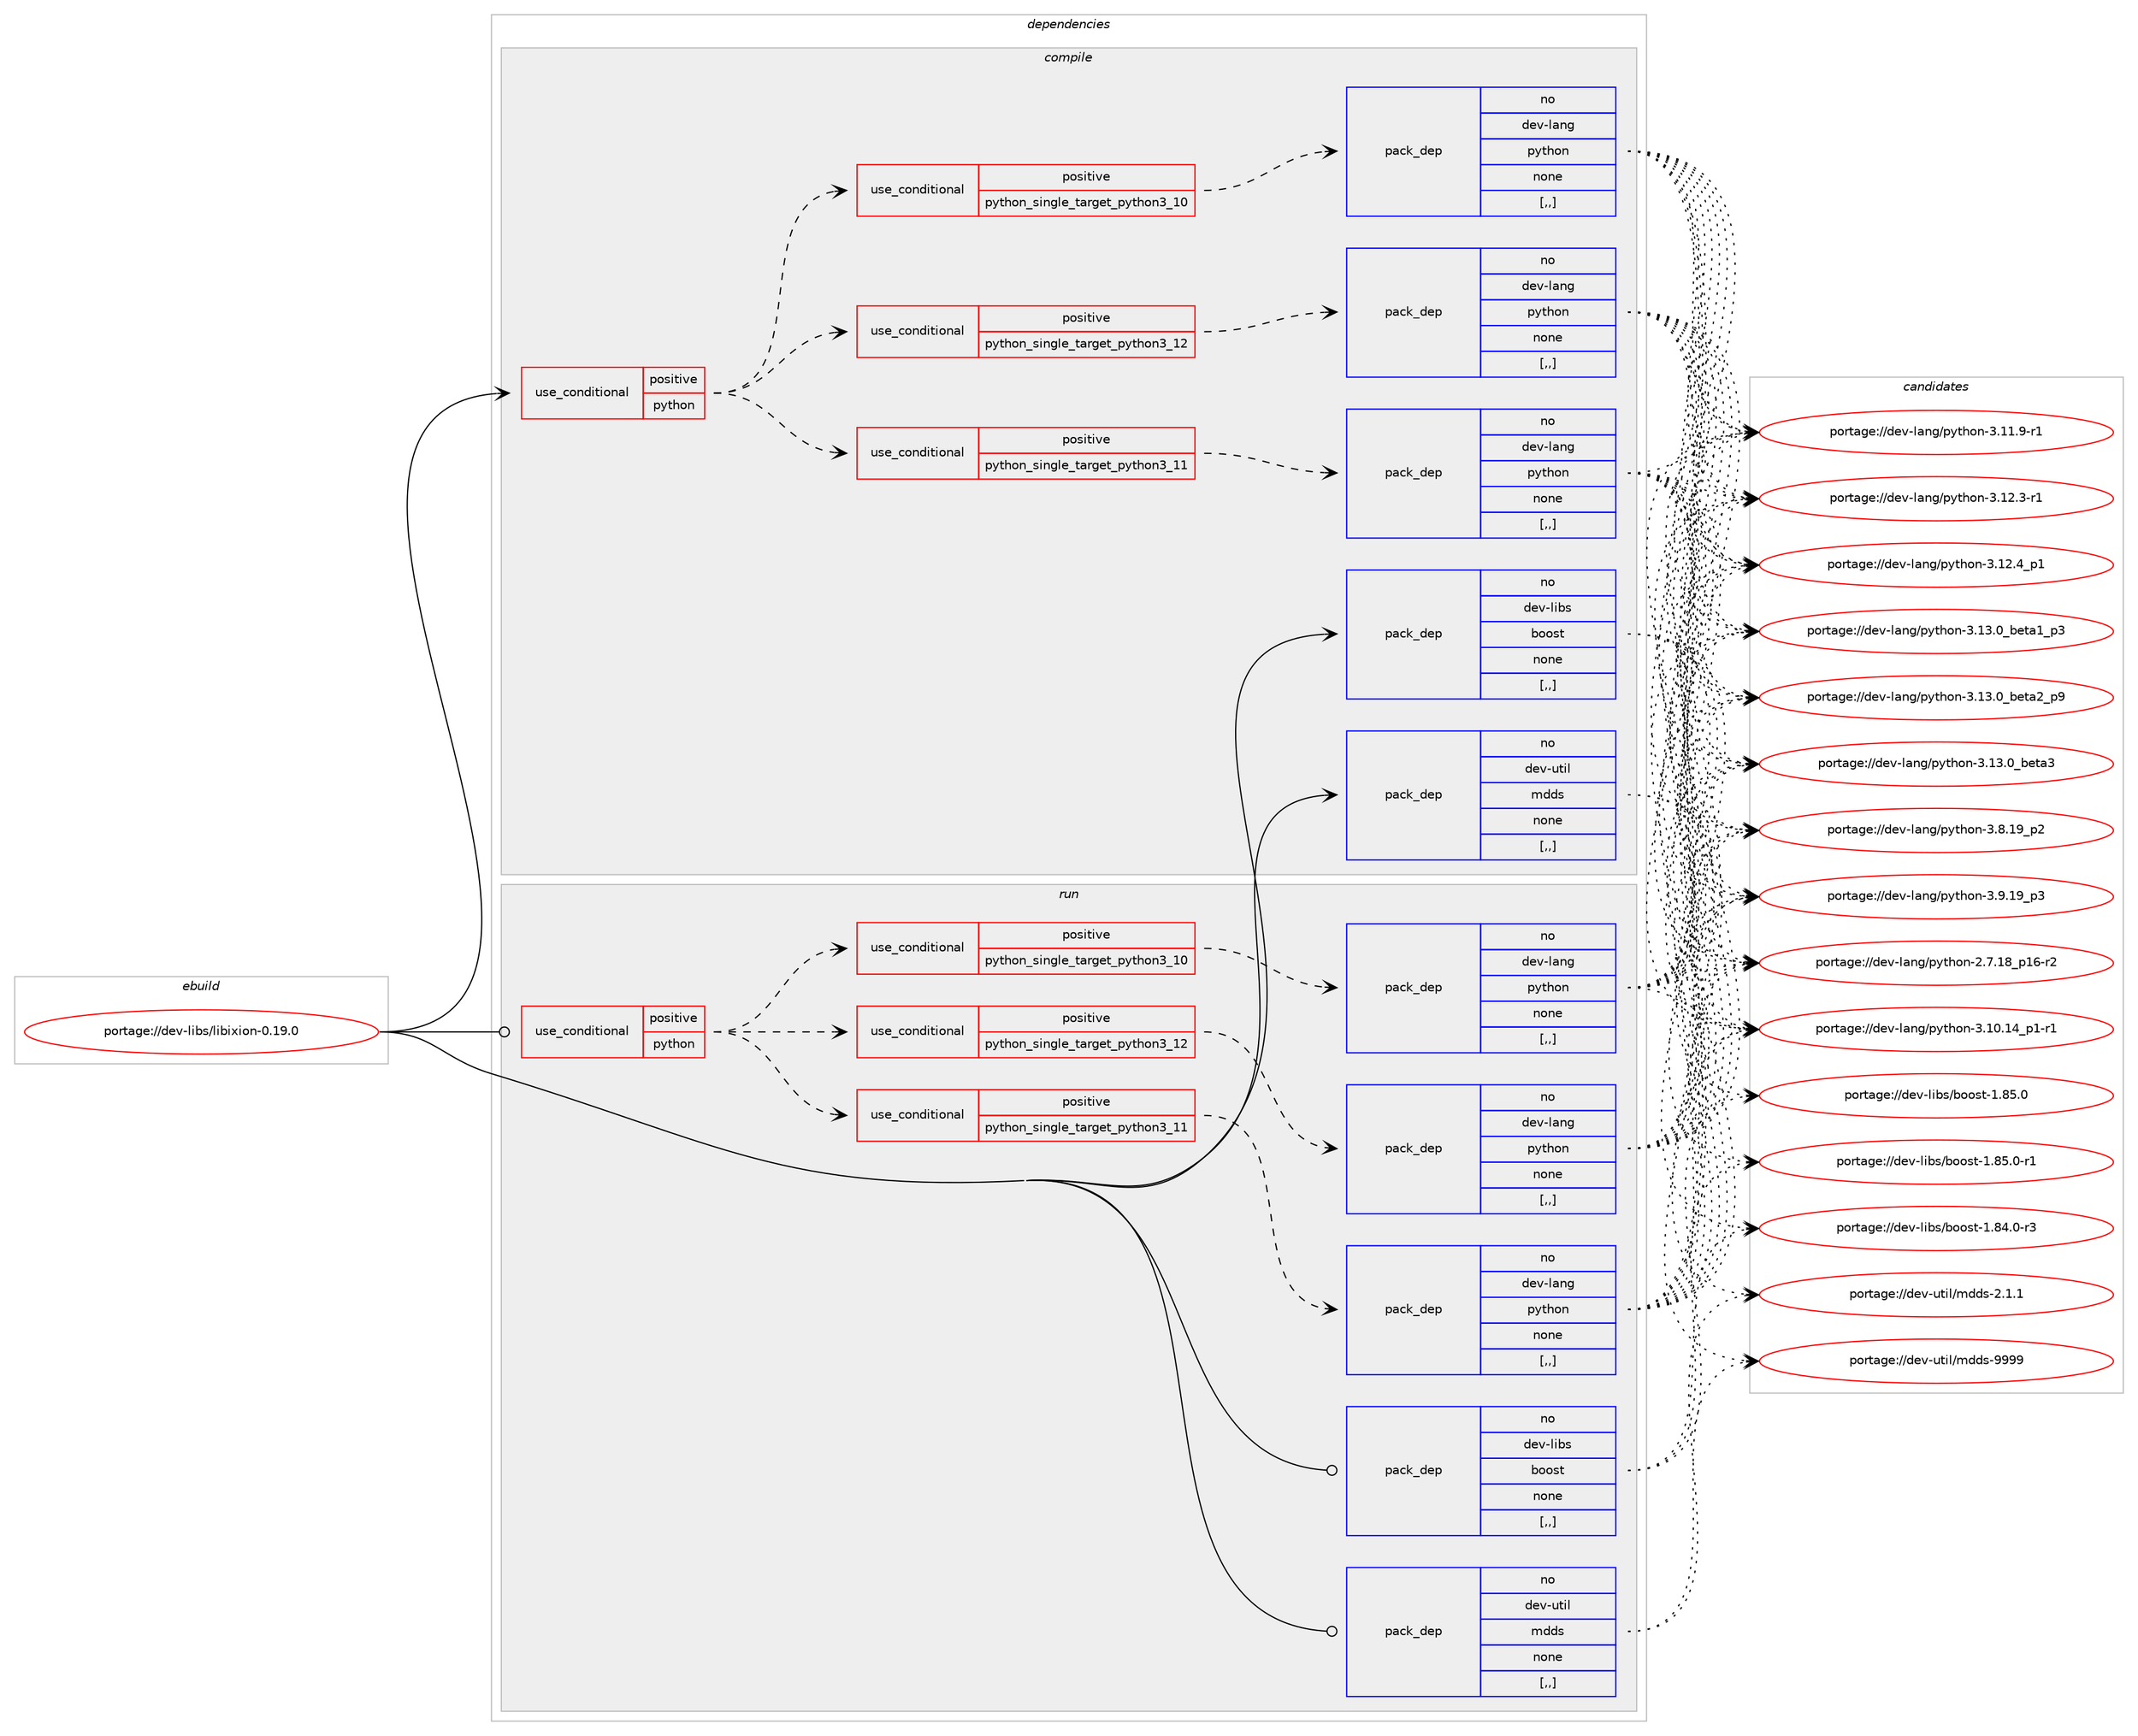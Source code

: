 digraph prolog {

# *************
# Graph options
# *************

newrank=true;
concentrate=true;
compound=true;
graph [rankdir=LR,fontname=Helvetica,fontsize=10,ranksep=1.5];#, ranksep=2.5, nodesep=0.2];
edge  [arrowhead=vee];
node  [fontname=Helvetica,fontsize=10];

# **********
# The ebuild
# **********

subgraph cluster_leftcol {
color=gray;
rank=same;
label=<<i>ebuild</i>>;
id [label="portage://dev-libs/libixion-0.19.0", color=red, width=4, href="../dev-libs/libixion-0.19.0.svg"];
}

# ****************
# The dependencies
# ****************

subgraph cluster_midcol {
color=gray;
label=<<i>dependencies</i>>;
subgraph cluster_compile {
fillcolor="#eeeeee";
style=filled;
label=<<i>compile</i>>;
subgraph cond26143 {
dependency107556 [label=<<TABLE BORDER="0" CELLBORDER="1" CELLSPACING="0" CELLPADDING="4"><TR><TD ROWSPAN="3" CELLPADDING="10">use_conditional</TD></TR><TR><TD>positive</TD></TR><TR><TD>python</TD></TR></TABLE>>, shape=none, color=red];
subgraph cond26144 {
dependency107557 [label=<<TABLE BORDER="0" CELLBORDER="1" CELLSPACING="0" CELLPADDING="4"><TR><TD ROWSPAN="3" CELLPADDING="10">use_conditional</TD></TR><TR><TD>positive</TD></TR><TR><TD>python_single_target_python3_10</TD></TR></TABLE>>, shape=none, color=red];
subgraph pack80254 {
dependency107558 [label=<<TABLE BORDER="0" CELLBORDER="1" CELLSPACING="0" CELLPADDING="4" WIDTH="220"><TR><TD ROWSPAN="6" CELLPADDING="30">pack_dep</TD></TR><TR><TD WIDTH="110">no</TD></TR><TR><TD>dev-lang</TD></TR><TR><TD>python</TD></TR><TR><TD>none</TD></TR><TR><TD>[,,]</TD></TR></TABLE>>, shape=none, color=blue];
}
dependency107557:e -> dependency107558:w [weight=20,style="dashed",arrowhead="vee"];
}
dependency107556:e -> dependency107557:w [weight=20,style="dashed",arrowhead="vee"];
subgraph cond26145 {
dependency107559 [label=<<TABLE BORDER="0" CELLBORDER="1" CELLSPACING="0" CELLPADDING="4"><TR><TD ROWSPAN="3" CELLPADDING="10">use_conditional</TD></TR><TR><TD>positive</TD></TR><TR><TD>python_single_target_python3_11</TD></TR></TABLE>>, shape=none, color=red];
subgraph pack80255 {
dependency107560 [label=<<TABLE BORDER="0" CELLBORDER="1" CELLSPACING="0" CELLPADDING="4" WIDTH="220"><TR><TD ROWSPAN="6" CELLPADDING="30">pack_dep</TD></TR><TR><TD WIDTH="110">no</TD></TR><TR><TD>dev-lang</TD></TR><TR><TD>python</TD></TR><TR><TD>none</TD></TR><TR><TD>[,,]</TD></TR></TABLE>>, shape=none, color=blue];
}
dependency107559:e -> dependency107560:w [weight=20,style="dashed",arrowhead="vee"];
}
dependency107556:e -> dependency107559:w [weight=20,style="dashed",arrowhead="vee"];
subgraph cond26146 {
dependency107561 [label=<<TABLE BORDER="0" CELLBORDER="1" CELLSPACING="0" CELLPADDING="4"><TR><TD ROWSPAN="3" CELLPADDING="10">use_conditional</TD></TR><TR><TD>positive</TD></TR><TR><TD>python_single_target_python3_12</TD></TR></TABLE>>, shape=none, color=red];
subgraph pack80256 {
dependency107562 [label=<<TABLE BORDER="0" CELLBORDER="1" CELLSPACING="0" CELLPADDING="4" WIDTH="220"><TR><TD ROWSPAN="6" CELLPADDING="30">pack_dep</TD></TR><TR><TD WIDTH="110">no</TD></TR><TR><TD>dev-lang</TD></TR><TR><TD>python</TD></TR><TR><TD>none</TD></TR><TR><TD>[,,]</TD></TR></TABLE>>, shape=none, color=blue];
}
dependency107561:e -> dependency107562:w [weight=20,style="dashed",arrowhead="vee"];
}
dependency107556:e -> dependency107561:w [weight=20,style="dashed",arrowhead="vee"];
}
id:e -> dependency107556:w [weight=20,style="solid",arrowhead="vee"];
subgraph pack80257 {
dependency107563 [label=<<TABLE BORDER="0" CELLBORDER="1" CELLSPACING="0" CELLPADDING="4" WIDTH="220"><TR><TD ROWSPAN="6" CELLPADDING="30">pack_dep</TD></TR><TR><TD WIDTH="110">no</TD></TR><TR><TD>dev-libs</TD></TR><TR><TD>boost</TD></TR><TR><TD>none</TD></TR><TR><TD>[,,]</TD></TR></TABLE>>, shape=none, color=blue];
}
id:e -> dependency107563:w [weight=20,style="solid",arrowhead="vee"];
subgraph pack80258 {
dependency107564 [label=<<TABLE BORDER="0" CELLBORDER="1" CELLSPACING="0" CELLPADDING="4" WIDTH="220"><TR><TD ROWSPAN="6" CELLPADDING="30">pack_dep</TD></TR><TR><TD WIDTH="110">no</TD></TR><TR><TD>dev-util</TD></TR><TR><TD>mdds</TD></TR><TR><TD>none</TD></TR><TR><TD>[,,]</TD></TR></TABLE>>, shape=none, color=blue];
}
id:e -> dependency107564:w [weight=20,style="solid",arrowhead="vee"];
}
subgraph cluster_compileandrun {
fillcolor="#eeeeee";
style=filled;
label=<<i>compile and run</i>>;
}
subgraph cluster_run {
fillcolor="#eeeeee";
style=filled;
label=<<i>run</i>>;
subgraph cond26147 {
dependency107565 [label=<<TABLE BORDER="0" CELLBORDER="1" CELLSPACING="0" CELLPADDING="4"><TR><TD ROWSPAN="3" CELLPADDING="10">use_conditional</TD></TR><TR><TD>positive</TD></TR><TR><TD>python</TD></TR></TABLE>>, shape=none, color=red];
subgraph cond26148 {
dependency107566 [label=<<TABLE BORDER="0" CELLBORDER="1" CELLSPACING="0" CELLPADDING="4"><TR><TD ROWSPAN="3" CELLPADDING="10">use_conditional</TD></TR><TR><TD>positive</TD></TR><TR><TD>python_single_target_python3_10</TD></TR></TABLE>>, shape=none, color=red];
subgraph pack80259 {
dependency107567 [label=<<TABLE BORDER="0" CELLBORDER="1" CELLSPACING="0" CELLPADDING="4" WIDTH="220"><TR><TD ROWSPAN="6" CELLPADDING="30">pack_dep</TD></TR><TR><TD WIDTH="110">no</TD></TR><TR><TD>dev-lang</TD></TR><TR><TD>python</TD></TR><TR><TD>none</TD></TR><TR><TD>[,,]</TD></TR></TABLE>>, shape=none, color=blue];
}
dependency107566:e -> dependency107567:w [weight=20,style="dashed",arrowhead="vee"];
}
dependency107565:e -> dependency107566:w [weight=20,style="dashed",arrowhead="vee"];
subgraph cond26149 {
dependency107568 [label=<<TABLE BORDER="0" CELLBORDER="1" CELLSPACING="0" CELLPADDING="4"><TR><TD ROWSPAN="3" CELLPADDING="10">use_conditional</TD></TR><TR><TD>positive</TD></TR><TR><TD>python_single_target_python3_11</TD></TR></TABLE>>, shape=none, color=red];
subgraph pack80260 {
dependency107569 [label=<<TABLE BORDER="0" CELLBORDER="1" CELLSPACING="0" CELLPADDING="4" WIDTH="220"><TR><TD ROWSPAN="6" CELLPADDING="30">pack_dep</TD></TR><TR><TD WIDTH="110">no</TD></TR><TR><TD>dev-lang</TD></TR><TR><TD>python</TD></TR><TR><TD>none</TD></TR><TR><TD>[,,]</TD></TR></TABLE>>, shape=none, color=blue];
}
dependency107568:e -> dependency107569:w [weight=20,style="dashed",arrowhead="vee"];
}
dependency107565:e -> dependency107568:w [weight=20,style="dashed",arrowhead="vee"];
subgraph cond26150 {
dependency107570 [label=<<TABLE BORDER="0" CELLBORDER="1" CELLSPACING="0" CELLPADDING="4"><TR><TD ROWSPAN="3" CELLPADDING="10">use_conditional</TD></TR><TR><TD>positive</TD></TR><TR><TD>python_single_target_python3_12</TD></TR></TABLE>>, shape=none, color=red];
subgraph pack80261 {
dependency107571 [label=<<TABLE BORDER="0" CELLBORDER="1" CELLSPACING="0" CELLPADDING="4" WIDTH="220"><TR><TD ROWSPAN="6" CELLPADDING="30">pack_dep</TD></TR><TR><TD WIDTH="110">no</TD></TR><TR><TD>dev-lang</TD></TR><TR><TD>python</TD></TR><TR><TD>none</TD></TR><TR><TD>[,,]</TD></TR></TABLE>>, shape=none, color=blue];
}
dependency107570:e -> dependency107571:w [weight=20,style="dashed",arrowhead="vee"];
}
dependency107565:e -> dependency107570:w [weight=20,style="dashed",arrowhead="vee"];
}
id:e -> dependency107565:w [weight=20,style="solid",arrowhead="odot"];
subgraph pack80262 {
dependency107572 [label=<<TABLE BORDER="0" CELLBORDER="1" CELLSPACING="0" CELLPADDING="4" WIDTH="220"><TR><TD ROWSPAN="6" CELLPADDING="30">pack_dep</TD></TR><TR><TD WIDTH="110">no</TD></TR><TR><TD>dev-libs</TD></TR><TR><TD>boost</TD></TR><TR><TD>none</TD></TR><TR><TD>[,,]</TD></TR></TABLE>>, shape=none, color=blue];
}
id:e -> dependency107572:w [weight=20,style="solid",arrowhead="odot"];
subgraph pack80263 {
dependency107573 [label=<<TABLE BORDER="0" CELLBORDER="1" CELLSPACING="0" CELLPADDING="4" WIDTH="220"><TR><TD ROWSPAN="6" CELLPADDING="30">pack_dep</TD></TR><TR><TD WIDTH="110">no</TD></TR><TR><TD>dev-util</TD></TR><TR><TD>mdds</TD></TR><TR><TD>none</TD></TR><TR><TD>[,,]</TD></TR></TABLE>>, shape=none, color=blue];
}
id:e -> dependency107573:w [weight=20,style="solid",arrowhead="odot"];
}
}

# **************
# The candidates
# **************

subgraph cluster_choices {
rank=same;
color=gray;
label=<<i>candidates</i>>;

subgraph choice80254 {
color=black;
nodesep=1;
choice100101118451089711010347112121116104111110455046554649569511249544511450 [label="portage://dev-lang/python-2.7.18_p16-r2", color=red, width=4,href="../dev-lang/python-2.7.18_p16-r2.svg"];
choice100101118451089711010347112121116104111110455146494846495295112494511449 [label="portage://dev-lang/python-3.10.14_p1-r1", color=red, width=4,href="../dev-lang/python-3.10.14_p1-r1.svg"];
choice100101118451089711010347112121116104111110455146494946574511449 [label="portage://dev-lang/python-3.11.9-r1", color=red, width=4,href="../dev-lang/python-3.11.9-r1.svg"];
choice100101118451089711010347112121116104111110455146495046514511449 [label="portage://dev-lang/python-3.12.3-r1", color=red, width=4,href="../dev-lang/python-3.12.3-r1.svg"];
choice100101118451089711010347112121116104111110455146495046529511249 [label="portage://dev-lang/python-3.12.4_p1", color=red, width=4,href="../dev-lang/python-3.12.4_p1.svg"];
choice10010111845108971101034711212111610411111045514649514648959810111697499511251 [label="portage://dev-lang/python-3.13.0_beta1_p3", color=red, width=4,href="../dev-lang/python-3.13.0_beta1_p3.svg"];
choice10010111845108971101034711212111610411111045514649514648959810111697509511257 [label="portage://dev-lang/python-3.13.0_beta2_p9", color=red, width=4,href="../dev-lang/python-3.13.0_beta2_p9.svg"];
choice1001011184510897110103471121211161041111104551464951464895981011169751 [label="portage://dev-lang/python-3.13.0_beta3", color=red, width=4,href="../dev-lang/python-3.13.0_beta3.svg"];
choice100101118451089711010347112121116104111110455146564649579511250 [label="portage://dev-lang/python-3.8.19_p2", color=red, width=4,href="../dev-lang/python-3.8.19_p2.svg"];
choice100101118451089711010347112121116104111110455146574649579511251 [label="portage://dev-lang/python-3.9.19_p3", color=red, width=4,href="../dev-lang/python-3.9.19_p3.svg"];
dependency107558:e -> choice100101118451089711010347112121116104111110455046554649569511249544511450:w [style=dotted,weight="100"];
dependency107558:e -> choice100101118451089711010347112121116104111110455146494846495295112494511449:w [style=dotted,weight="100"];
dependency107558:e -> choice100101118451089711010347112121116104111110455146494946574511449:w [style=dotted,weight="100"];
dependency107558:e -> choice100101118451089711010347112121116104111110455146495046514511449:w [style=dotted,weight="100"];
dependency107558:e -> choice100101118451089711010347112121116104111110455146495046529511249:w [style=dotted,weight="100"];
dependency107558:e -> choice10010111845108971101034711212111610411111045514649514648959810111697499511251:w [style=dotted,weight="100"];
dependency107558:e -> choice10010111845108971101034711212111610411111045514649514648959810111697509511257:w [style=dotted,weight="100"];
dependency107558:e -> choice1001011184510897110103471121211161041111104551464951464895981011169751:w [style=dotted,weight="100"];
dependency107558:e -> choice100101118451089711010347112121116104111110455146564649579511250:w [style=dotted,weight="100"];
dependency107558:e -> choice100101118451089711010347112121116104111110455146574649579511251:w [style=dotted,weight="100"];
}
subgraph choice80255 {
color=black;
nodesep=1;
choice100101118451089711010347112121116104111110455046554649569511249544511450 [label="portage://dev-lang/python-2.7.18_p16-r2", color=red, width=4,href="../dev-lang/python-2.7.18_p16-r2.svg"];
choice100101118451089711010347112121116104111110455146494846495295112494511449 [label="portage://dev-lang/python-3.10.14_p1-r1", color=red, width=4,href="../dev-lang/python-3.10.14_p1-r1.svg"];
choice100101118451089711010347112121116104111110455146494946574511449 [label="portage://dev-lang/python-3.11.9-r1", color=red, width=4,href="../dev-lang/python-3.11.9-r1.svg"];
choice100101118451089711010347112121116104111110455146495046514511449 [label="portage://dev-lang/python-3.12.3-r1", color=red, width=4,href="../dev-lang/python-3.12.3-r1.svg"];
choice100101118451089711010347112121116104111110455146495046529511249 [label="portage://dev-lang/python-3.12.4_p1", color=red, width=4,href="../dev-lang/python-3.12.4_p1.svg"];
choice10010111845108971101034711212111610411111045514649514648959810111697499511251 [label="portage://dev-lang/python-3.13.0_beta1_p3", color=red, width=4,href="../dev-lang/python-3.13.0_beta1_p3.svg"];
choice10010111845108971101034711212111610411111045514649514648959810111697509511257 [label="portage://dev-lang/python-3.13.0_beta2_p9", color=red, width=4,href="../dev-lang/python-3.13.0_beta2_p9.svg"];
choice1001011184510897110103471121211161041111104551464951464895981011169751 [label="portage://dev-lang/python-3.13.0_beta3", color=red, width=4,href="../dev-lang/python-3.13.0_beta3.svg"];
choice100101118451089711010347112121116104111110455146564649579511250 [label="portage://dev-lang/python-3.8.19_p2", color=red, width=4,href="../dev-lang/python-3.8.19_p2.svg"];
choice100101118451089711010347112121116104111110455146574649579511251 [label="portage://dev-lang/python-3.9.19_p3", color=red, width=4,href="../dev-lang/python-3.9.19_p3.svg"];
dependency107560:e -> choice100101118451089711010347112121116104111110455046554649569511249544511450:w [style=dotted,weight="100"];
dependency107560:e -> choice100101118451089711010347112121116104111110455146494846495295112494511449:w [style=dotted,weight="100"];
dependency107560:e -> choice100101118451089711010347112121116104111110455146494946574511449:w [style=dotted,weight="100"];
dependency107560:e -> choice100101118451089711010347112121116104111110455146495046514511449:w [style=dotted,weight="100"];
dependency107560:e -> choice100101118451089711010347112121116104111110455146495046529511249:w [style=dotted,weight="100"];
dependency107560:e -> choice10010111845108971101034711212111610411111045514649514648959810111697499511251:w [style=dotted,weight="100"];
dependency107560:e -> choice10010111845108971101034711212111610411111045514649514648959810111697509511257:w [style=dotted,weight="100"];
dependency107560:e -> choice1001011184510897110103471121211161041111104551464951464895981011169751:w [style=dotted,weight="100"];
dependency107560:e -> choice100101118451089711010347112121116104111110455146564649579511250:w [style=dotted,weight="100"];
dependency107560:e -> choice100101118451089711010347112121116104111110455146574649579511251:w [style=dotted,weight="100"];
}
subgraph choice80256 {
color=black;
nodesep=1;
choice100101118451089711010347112121116104111110455046554649569511249544511450 [label="portage://dev-lang/python-2.7.18_p16-r2", color=red, width=4,href="../dev-lang/python-2.7.18_p16-r2.svg"];
choice100101118451089711010347112121116104111110455146494846495295112494511449 [label="portage://dev-lang/python-3.10.14_p1-r1", color=red, width=4,href="../dev-lang/python-3.10.14_p1-r1.svg"];
choice100101118451089711010347112121116104111110455146494946574511449 [label="portage://dev-lang/python-3.11.9-r1", color=red, width=4,href="../dev-lang/python-3.11.9-r1.svg"];
choice100101118451089711010347112121116104111110455146495046514511449 [label="portage://dev-lang/python-3.12.3-r1", color=red, width=4,href="../dev-lang/python-3.12.3-r1.svg"];
choice100101118451089711010347112121116104111110455146495046529511249 [label="portage://dev-lang/python-3.12.4_p1", color=red, width=4,href="../dev-lang/python-3.12.4_p1.svg"];
choice10010111845108971101034711212111610411111045514649514648959810111697499511251 [label="portage://dev-lang/python-3.13.0_beta1_p3", color=red, width=4,href="../dev-lang/python-3.13.0_beta1_p3.svg"];
choice10010111845108971101034711212111610411111045514649514648959810111697509511257 [label="portage://dev-lang/python-3.13.0_beta2_p9", color=red, width=4,href="../dev-lang/python-3.13.0_beta2_p9.svg"];
choice1001011184510897110103471121211161041111104551464951464895981011169751 [label="portage://dev-lang/python-3.13.0_beta3", color=red, width=4,href="../dev-lang/python-3.13.0_beta3.svg"];
choice100101118451089711010347112121116104111110455146564649579511250 [label="portage://dev-lang/python-3.8.19_p2", color=red, width=4,href="../dev-lang/python-3.8.19_p2.svg"];
choice100101118451089711010347112121116104111110455146574649579511251 [label="portage://dev-lang/python-3.9.19_p3", color=red, width=4,href="../dev-lang/python-3.9.19_p3.svg"];
dependency107562:e -> choice100101118451089711010347112121116104111110455046554649569511249544511450:w [style=dotted,weight="100"];
dependency107562:e -> choice100101118451089711010347112121116104111110455146494846495295112494511449:w [style=dotted,weight="100"];
dependency107562:e -> choice100101118451089711010347112121116104111110455146494946574511449:w [style=dotted,weight="100"];
dependency107562:e -> choice100101118451089711010347112121116104111110455146495046514511449:w [style=dotted,weight="100"];
dependency107562:e -> choice100101118451089711010347112121116104111110455146495046529511249:w [style=dotted,weight="100"];
dependency107562:e -> choice10010111845108971101034711212111610411111045514649514648959810111697499511251:w [style=dotted,weight="100"];
dependency107562:e -> choice10010111845108971101034711212111610411111045514649514648959810111697509511257:w [style=dotted,weight="100"];
dependency107562:e -> choice1001011184510897110103471121211161041111104551464951464895981011169751:w [style=dotted,weight="100"];
dependency107562:e -> choice100101118451089711010347112121116104111110455146564649579511250:w [style=dotted,weight="100"];
dependency107562:e -> choice100101118451089711010347112121116104111110455146574649579511251:w [style=dotted,weight="100"];
}
subgraph choice80257 {
color=black;
nodesep=1;
choice10010111845108105981154798111111115116454946565246484511451 [label="portage://dev-libs/boost-1.84.0-r3", color=red, width=4,href="../dev-libs/boost-1.84.0-r3.svg"];
choice1001011184510810598115479811111111511645494656534648 [label="portage://dev-libs/boost-1.85.0", color=red, width=4,href="../dev-libs/boost-1.85.0.svg"];
choice10010111845108105981154798111111115116454946565346484511449 [label="portage://dev-libs/boost-1.85.0-r1", color=red, width=4,href="../dev-libs/boost-1.85.0-r1.svg"];
dependency107563:e -> choice10010111845108105981154798111111115116454946565246484511451:w [style=dotted,weight="100"];
dependency107563:e -> choice1001011184510810598115479811111111511645494656534648:w [style=dotted,weight="100"];
dependency107563:e -> choice10010111845108105981154798111111115116454946565346484511449:w [style=dotted,weight="100"];
}
subgraph choice80258 {
color=black;
nodesep=1;
choice1001011184511711610510847109100100115455046494649 [label="portage://dev-util/mdds-2.1.1", color=red, width=4,href="../dev-util/mdds-2.1.1.svg"];
choice10010111845117116105108471091001001154557575757 [label="portage://dev-util/mdds-9999", color=red, width=4,href="../dev-util/mdds-9999.svg"];
dependency107564:e -> choice1001011184511711610510847109100100115455046494649:w [style=dotted,weight="100"];
dependency107564:e -> choice10010111845117116105108471091001001154557575757:w [style=dotted,weight="100"];
}
subgraph choice80259 {
color=black;
nodesep=1;
choice100101118451089711010347112121116104111110455046554649569511249544511450 [label="portage://dev-lang/python-2.7.18_p16-r2", color=red, width=4,href="../dev-lang/python-2.7.18_p16-r2.svg"];
choice100101118451089711010347112121116104111110455146494846495295112494511449 [label="portage://dev-lang/python-3.10.14_p1-r1", color=red, width=4,href="../dev-lang/python-3.10.14_p1-r1.svg"];
choice100101118451089711010347112121116104111110455146494946574511449 [label="portage://dev-lang/python-3.11.9-r1", color=red, width=4,href="../dev-lang/python-3.11.9-r1.svg"];
choice100101118451089711010347112121116104111110455146495046514511449 [label="portage://dev-lang/python-3.12.3-r1", color=red, width=4,href="../dev-lang/python-3.12.3-r1.svg"];
choice100101118451089711010347112121116104111110455146495046529511249 [label="portage://dev-lang/python-3.12.4_p1", color=red, width=4,href="../dev-lang/python-3.12.4_p1.svg"];
choice10010111845108971101034711212111610411111045514649514648959810111697499511251 [label="portage://dev-lang/python-3.13.0_beta1_p3", color=red, width=4,href="../dev-lang/python-3.13.0_beta1_p3.svg"];
choice10010111845108971101034711212111610411111045514649514648959810111697509511257 [label="portage://dev-lang/python-3.13.0_beta2_p9", color=red, width=4,href="../dev-lang/python-3.13.0_beta2_p9.svg"];
choice1001011184510897110103471121211161041111104551464951464895981011169751 [label="portage://dev-lang/python-3.13.0_beta3", color=red, width=4,href="../dev-lang/python-3.13.0_beta3.svg"];
choice100101118451089711010347112121116104111110455146564649579511250 [label="portage://dev-lang/python-3.8.19_p2", color=red, width=4,href="../dev-lang/python-3.8.19_p2.svg"];
choice100101118451089711010347112121116104111110455146574649579511251 [label="portage://dev-lang/python-3.9.19_p3", color=red, width=4,href="../dev-lang/python-3.9.19_p3.svg"];
dependency107567:e -> choice100101118451089711010347112121116104111110455046554649569511249544511450:w [style=dotted,weight="100"];
dependency107567:e -> choice100101118451089711010347112121116104111110455146494846495295112494511449:w [style=dotted,weight="100"];
dependency107567:e -> choice100101118451089711010347112121116104111110455146494946574511449:w [style=dotted,weight="100"];
dependency107567:e -> choice100101118451089711010347112121116104111110455146495046514511449:w [style=dotted,weight="100"];
dependency107567:e -> choice100101118451089711010347112121116104111110455146495046529511249:w [style=dotted,weight="100"];
dependency107567:e -> choice10010111845108971101034711212111610411111045514649514648959810111697499511251:w [style=dotted,weight="100"];
dependency107567:e -> choice10010111845108971101034711212111610411111045514649514648959810111697509511257:w [style=dotted,weight="100"];
dependency107567:e -> choice1001011184510897110103471121211161041111104551464951464895981011169751:w [style=dotted,weight="100"];
dependency107567:e -> choice100101118451089711010347112121116104111110455146564649579511250:w [style=dotted,weight="100"];
dependency107567:e -> choice100101118451089711010347112121116104111110455146574649579511251:w [style=dotted,weight="100"];
}
subgraph choice80260 {
color=black;
nodesep=1;
choice100101118451089711010347112121116104111110455046554649569511249544511450 [label="portage://dev-lang/python-2.7.18_p16-r2", color=red, width=4,href="../dev-lang/python-2.7.18_p16-r2.svg"];
choice100101118451089711010347112121116104111110455146494846495295112494511449 [label="portage://dev-lang/python-3.10.14_p1-r1", color=red, width=4,href="../dev-lang/python-3.10.14_p1-r1.svg"];
choice100101118451089711010347112121116104111110455146494946574511449 [label="portage://dev-lang/python-3.11.9-r1", color=red, width=4,href="../dev-lang/python-3.11.9-r1.svg"];
choice100101118451089711010347112121116104111110455146495046514511449 [label="portage://dev-lang/python-3.12.3-r1", color=red, width=4,href="../dev-lang/python-3.12.3-r1.svg"];
choice100101118451089711010347112121116104111110455146495046529511249 [label="portage://dev-lang/python-3.12.4_p1", color=red, width=4,href="../dev-lang/python-3.12.4_p1.svg"];
choice10010111845108971101034711212111610411111045514649514648959810111697499511251 [label="portage://dev-lang/python-3.13.0_beta1_p3", color=red, width=4,href="../dev-lang/python-3.13.0_beta1_p3.svg"];
choice10010111845108971101034711212111610411111045514649514648959810111697509511257 [label="portage://dev-lang/python-3.13.0_beta2_p9", color=red, width=4,href="../dev-lang/python-3.13.0_beta2_p9.svg"];
choice1001011184510897110103471121211161041111104551464951464895981011169751 [label="portage://dev-lang/python-3.13.0_beta3", color=red, width=4,href="../dev-lang/python-3.13.0_beta3.svg"];
choice100101118451089711010347112121116104111110455146564649579511250 [label="portage://dev-lang/python-3.8.19_p2", color=red, width=4,href="../dev-lang/python-3.8.19_p2.svg"];
choice100101118451089711010347112121116104111110455146574649579511251 [label="portage://dev-lang/python-3.9.19_p3", color=red, width=4,href="../dev-lang/python-3.9.19_p3.svg"];
dependency107569:e -> choice100101118451089711010347112121116104111110455046554649569511249544511450:w [style=dotted,weight="100"];
dependency107569:e -> choice100101118451089711010347112121116104111110455146494846495295112494511449:w [style=dotted,weight="100"];
dependency107569:e -> choice100101118451089711010347112121116104111110455146494946574511449:w [style=dotted,weight="100"];
dependency107569:e -> choice100101118451089711010347112121116104111110455146495046514511449:w [style=dotted,weight="100"];
dependency107569:e -> choice100101118451089711010347112121116104111110455146495046529511249:w [style=dotted,weight="100"];
dependency107569:e -> choice10010111845108971101034711212111610411111045514649514648959810111697499511251:w [style=dotted,weight="100"];
dependency107569:e -> choice10010111845108971101034711212111610411111045514649514648959810111697509511257:w [style=dotted,weight="100"];
dependency107569:e -> choice1001011184510897110103471121211161041111104551464951464895981011169751:w [style=dotted,weight="100"];
dependency107569:e -> choice100101118451089711010347112121116104111110455146564649579511250:w [style=dotted,weight="100"];
dependency107569:e -> choice100101118451089711010347112121116104111110455146574649579511251:w [style=dotted,weight="100"];
}
subgraph choice80261 {
color=black;
nodesep=1;
choice100101118451089711010347112121116104111110455046554649569511249544511450 [label="portage://dev-lang/python-2.7.18_p16-r2", color=red, width=4,href="../dev-lang/python-2.7.18_p16-r2.svg"];
choice100101118451089711010347112121116104111110455146494846495295112494511449 [label="portage://dev-lang/python-3.10.14_p1-r1", color=red, width=4,href="../dev-lang/python-3.10.14_p1-r1.svg"];
choice100101118451089711010347112121116104111110455146494946574511449 [label="portage://dev-lang/python-3.11.9-r1", color=red, width=4,href="../dev-lang/python-3.11.9-r1.svg"];
choice100101118451089711010347112121116104111110455146495046514511449 [label="portage://dev-lang/python-3.12.3-r1", color=red, width=4,href="../dev-lang/python-3.12.3-r1.svg"];
choice100101118451089711010347112121116104111110455146495046529511249 [label="portage://dev-lang/python-3.12.4_p1", color=red, width=4,href="../dev-lang/python-3.12.4_p1.svg"];
choice10010111845108971101034711212111610411111045514649514648959810111697499511251 [label="portage://dev-lang/python-3.13.0_beta1_p3", color=red, width=4,href="../dev-lang/python-3.13.0_beta1_p3.svg"];
choice10010111845108971101034711212111610411111045514649514648959810111697509511257 [label="portage://dev-lang/python-3.13.0_beta2_p9", color=red, width=4,href="../dev-lang/python-3.13.0_beta2_p9.svg"];
choice1001011184510897110103471121211161041111104551464951464895981011169751 [label="portage://dev-lang/python-3.13.0_beta3", color=red, width=4,href="../dev-lang/python-3.13.0_beta3.svg"];
choice100101118451089711010347112121116104111110455146564649579511250 [label="portage://dev-lang/python-3.8.19_p2", color=red, width=4,href="../dev-lang/python-3.8.19_p2.svg"];
choice100101118451089711010347112121116104111110455146574649579511251 [label="portage://dev-lang/python-3.9.19_p3", color=red, width=4,href="../dev-lang/python-3.9.19_p3.svg"];
dependency107571:e -> choice100101118451089711010347112121116104111110455046554649569511249544511450:w [style=dotted,weight="100"];
dependency107571:e -> choice100101118451089711010347112121116104111110455146494846495295112494511449:w [style=dotted,weight="100"];
dependency107571:e -> choice100101118451089711010347112121116104111110455146494946574511449:w [style=dotted,weight="100"];
dependency107571:e -> choice100101118451089711010347112121116104111110455146495046514511449:w [style=dotted,weight="100"];
dependency107571:e -> choice100101118451089711010347112121116104111110455146495046529511249:w [style=dotted,weight="100"];
dependency107571:e -> choice10010111845108971101034711212111610411111045514649514648959810111697499511251:w [style=dotted,weight="100"];
dependency107571:e -> choice10010111845108971101034711212111610411111045514649514648959810111697509511257:w [style=dotted,weight="100"];
dependency107571:e -> choice1001011184510897110103471121211161041111104551464951464895981011169751:w [style=dotted,weight="100"];
dependency107571:e -> choice100101118451089711010347112121116104111110455146564649579511250:w [style=dotted,weight="100"];
dependency107571:e -> choice100101118451089711010347112121116104111110455146574649579511251:w [style=dotted,weight="100"];
}
subgraph choice80262 {
color=black;
nodesep=1;
choice10010111845108105981154798111111115116454946565246484511451 [label="portage://dev-libs/boost-1.84.0-r3", color=red, width=4,href="../dev-libs/boost-1.84.0-r3.svg"];
choice1001011184510810598115479811111111511645494656534648 [label="portage://dev-libs/boost-1.85.0", color=red, width=4,href="../dev-libs/boost-1.85.0.svg"];
choice10010111845108105981154798111111115116454946565346484511449 [label="portage://dev-libs/boost-1.85.0-r1", color=red, width=4,href="../dev-libs/boost-1.85.0-r1.svg"];
dependency107572:e -> choice10010111845108105981154798111111115116454946565246484511451:w [style=dotted,weight="100"];
dependency107572:e -> choice1001011184510810598115479811111111511645494656534648:w [style=dotted,weight="100"];
dependency107572:e -> choice10010111845108105981154798111111115116454946565346484511449:w [style=dotted,weight="100"];
}
subgraph choice80263 {
color=black;
nodesep=1;
choice1001011184511711610510847109100100115455046494649 [label="portage://dev-util/mdds-2.1.1", color=red, width=4,href="../dev-util/mdds-2.1.1.svg"];
choice10010111845117116105108471091001001154557575757 [label="portage://dev-util/mdds-9999", color=red, width=4,href="../dev-util/mdds-9999.svg"];
dependency107573:e -> choice1001011184511711610510847109100100115455046494649:w [style=dotted,weight="100"];
dependency107573:e -> choice10010111845117116105108471091001001154557575757:w [style=dotted,weight="100"];
}
}

}
